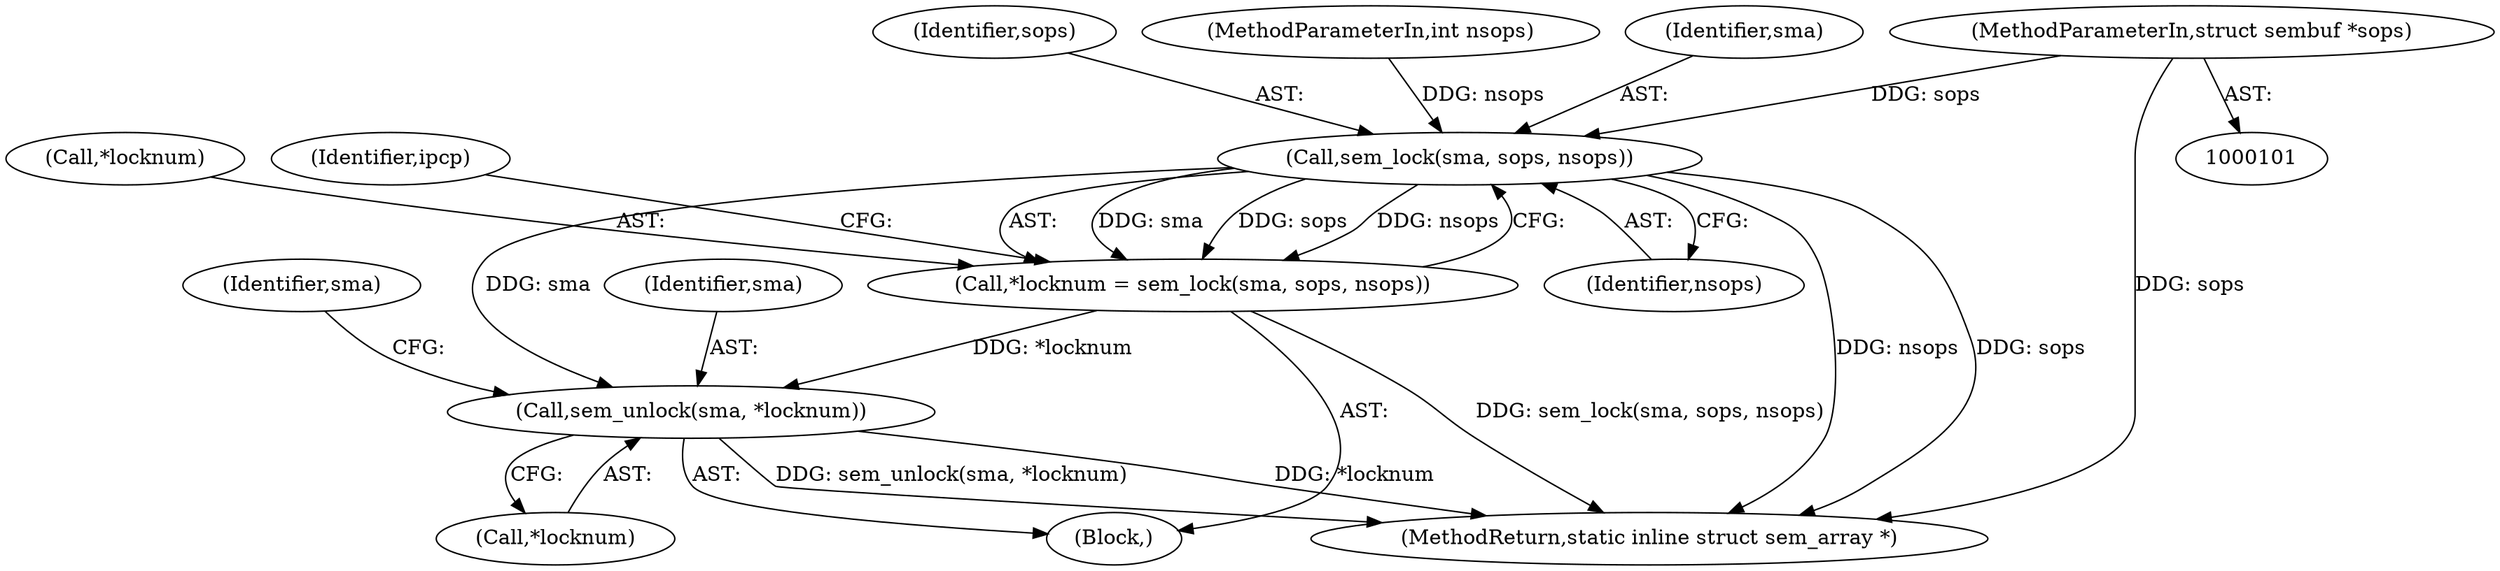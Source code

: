 digraph "0_linux_6062a8dc0517bce23e3c2f7d2fea5e22411269a3_9@pointer" {
"1000104" [label="(MethodParameterIn,struct sembuf *sops)"];
"1000130" [label="(Call,sem_lock(sma, sops, nsops))"];
"1000127" [label="(Call,*locknum = sem_lock(sma, sops, nsops))"];
"1000139" [label="(Call,sem_unlock(sma, *locknum))"];
"1000140" [label="(Identifier,sma)"];
"1000132" [label="(Identifier,sops)"];
"1000127" [label="(Call,*locknum = sem_lock(sma, sops, nsops))"];
"1000144" [label="(Identifier,sma)"];
"1000104" [label="(MethodParameterIn,struct sembuf *sops)"];
"1000133" [label="(Identifier,nsops)"];
"1000139" [label="(Call,sem_unlock(sma, *locknum))"];
"1000128" [label="(Call,*locknum)"];
"1000141" [label="(Call,*locknum)"];
"1000152" [label="(MethodReturn,static inline struct sem_array *)"];
"1000137" [label="(Identifier,ipcp)"];
"1000105" [label="(MethodParameterIn,int nsops)"];
"1000131" [label="(Identifier,sma)"];
"1000107" [label="(Block,)"];
"1000130" [label="(Call,sem_lock(sma, sops, nsops))"];
"1000104" -> "1000101"  [label="AST: "];
"1000104" -> "1000152"  [label="DDG: sops"];
"1000104" -> "1000130"  [label="DDG: sops"];
"1000130" -> "1000127"  [label="AST: "];
"1000130" -> "1000133"  [label="CFG: "];
"1000131" -> "1000130"  [label="AST: "];
"1000132" -> "1000130"  [label="AST: "];
"1000133" -> "1000130"  [label="AST: "];
"1000127" -> "1000130"  [label="CFG: "];
"1000130" -> "1000152"  [label="DDG: sops"];
"1000130" -> "1000152"  [label="DDG: nsops"];
"1000130" -> "1000127"  [label="DDG: sma"];
"1000130" -> "1000127"  [label="DDG: sops"];
"1000130" -> "1000127"  [label="DDG: nsops"];
"1000105" -> "1000130"  [label="DDG: nsops"];
"1000130" -> "1000139"  [label="DDG: sma"];
"1000127" -> "1000107"  [label="AST: "];
"1000128" -> "1000127"  [label="AST: "];
"1000137" -> "1000127"  [label="CFG: "];
"1000127" -> "1000152"  [label="DDG: sem_lock(sma, sops, nsops)"];
"1000127" -> "1000139"  [label="DDG: *locknum"];
"1000139" -> "1000107"  [label="AST: "];
"1000139" -> "1000141"  [label="CFG: "];
"1000140" -> "1000139"  [label="AST: "];
"1000141" -> "1000139"  [label="AST: "];
"1000144" -> "1000139"  [label="CFG: "];
"1000139" -> "1000152"  [label="DDG: *locknum"];
"1000139" -> "1000152"  [label="DDG: sem_unlock(sma, *locknum)"];
}
